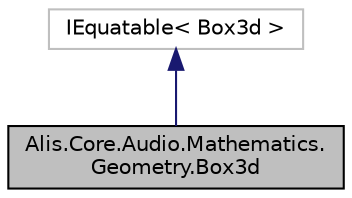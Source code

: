 digraph "Alis.Core.Audio.Mathematics.Geometry.Box3d"
{
 // LATEX_PDF_SIZE
  edge [fontname="Helvetica",fontsize="10",labelfontname="Helvetica",labelfontsize="10"];
  node [fontname="Helvetica",fontsize="10",shape=record];
  Node1 [label="Alis.Core.Audio.Mathematics.\lGeometry.Box3d",height=0.2,width=0.4,color="black", fillcolor="grey75", style="filled", fontcolor="black",tooltip="Defines an axis-aligned 2d box (rectangle)."];
  Node2 -> Node1 [dir="back",color="midnightblue",fontsize="10",style="solid",fontname="Helvetica"];
  Node2 [label="IEquatable\< Box3d \>",height=0.2,width=0.4,color="grey75", fillcolor="white", style="filled",tooltip=" "];
}
